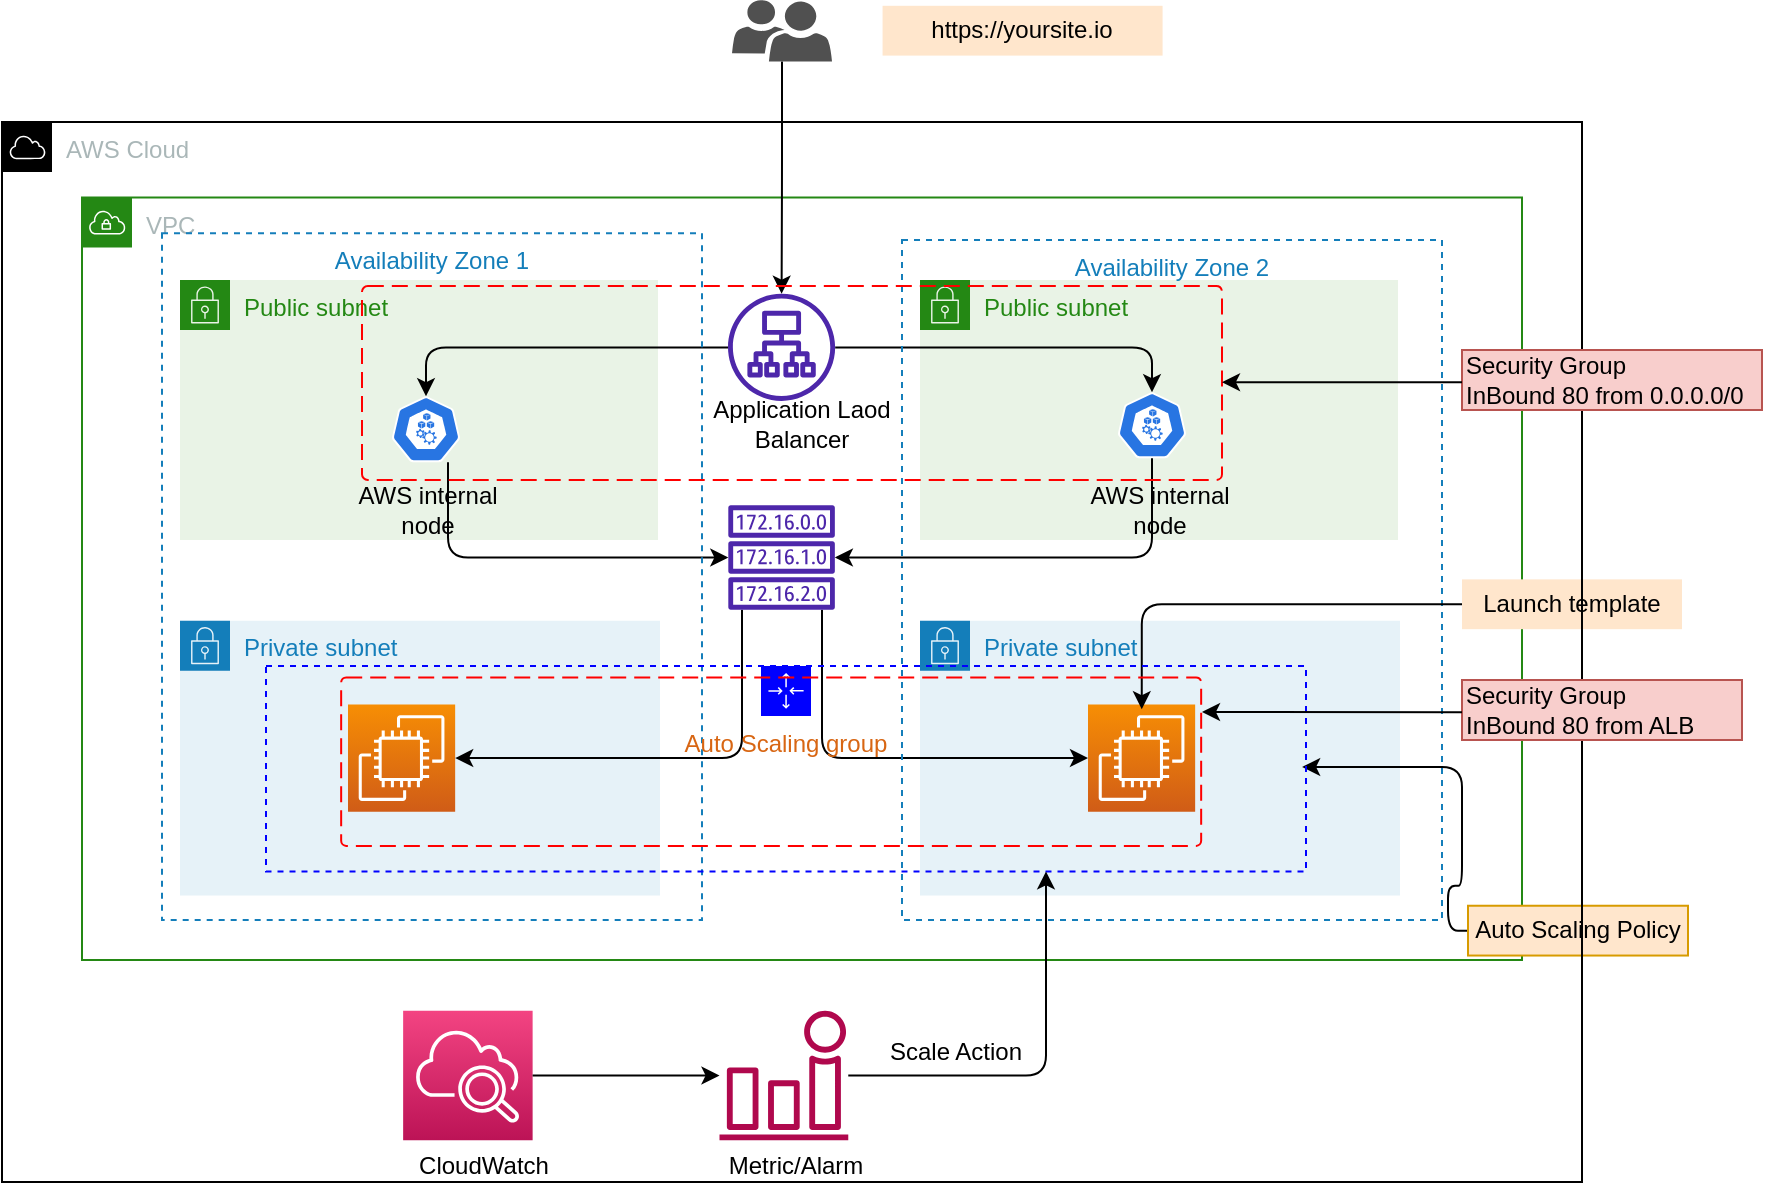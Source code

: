 <mxfile>
    <diagram id="3yhMaOZ3l9cQXvcONKa9" name="Page-1">
        <mxGraphModel dx="1155" dy="1448" grid="1" gridSize="10" guides="1" tooltips="1" connect="1" arrows="1" fold="1" page="1" pageScale="1" pageWidth="1100" pageHeight="850" math="0" shadow="0">
            <root>
                <mxCell id="0"/>
                <mxCell id="1" parent="0"/>
                <mxCell id="43" value="" style="group" parent="1" vertex="1" connectable="0">
                    <mxGeometry x="80.0" y="-390" width="880" height="595.04" as="geometry"/>
                </mxCell>
                <mxCell id="44" value="VPC" style="points=[[0,0],[0.25,0],[0.5,0],[0.75,0],[1,0],[1,0.25],[1,0.5],[1,0.75],[1,1],[0.75,1],[0.5,1],[0.25,1],[0,1],[0,0.75],[0,0.5],[0,0.25]];outlineConnect=0;gradientColor=none;html=1;whiteSpace=wrap;fontSize=12;fontStyle=0;container=0;pointerEvents=0;collapsible=0;recursiveResize=0;shape=mxgraph.aws4.group;grIcon=mxgraph.aws4.group_vpc;strokeColor=#248814;fillColor=none;verticalAlign=top;align=left;spacingLeft=30;fontColor=#AAB7B8;dashed=0;" parent="43" vertex="1">
                    <mxGeometry x="40.0" y="98.77" width="720" height="381.23" as="geometry"/>
                </mxCell>
                <mxCell id="45" value="Public subnet" style="points=[[0,0],[0.25,0],[0.5,0],[0.75,0],[1,0],[1,0.25],[1,0.5],[1,0.75],[1,1],[0.75,1],[0.5,1],[0.25,1],[0,1],[0,0.75],[0,0.5],[0,0.25]];outlineConnect=0;gradientColor=none;html=1;whiteSpace=wrap;fontSize=12;fontStyle=0;container=1;pointerEvents=0;collapsible=0;recursiveResize=0;shape=mxgraph.aws4.group;grIcon=mxgraph.aws4.group_security_group;grStroke=0;strokeColor=#248814;fillColor=#E9F3E6;verticalAlign=top;align=left;spacingLeft=30;fontColor=#248814;dashed=0;" parent="43" vertex="1">
                    <mxGeometry x="89.0" y="139.99" width="239" height="130.01" as="geometry"/>
                </mxCell>
                <mxCell id="46" value="" style="sketch=0;html=1;dashed=0;whitespace=wrap;fillColor=#2875E2;strokeColor=#ffffff;points=[[0.005,0.63,0],[0.1,0.2,0],[0.9,0.2,0],[0.5,0,0],[0.995,0.63,0],[0.72,0.99,0],[0.5,1,0],[0.28,0.99,0]];shape=mxgraph.kubernetes.icon;prIcon=node" parent="45" vertex="1">
                    <mxGeometry x="98" y="58.128" width="50" height="32.973" as="geometry"/>
                </mxCell>
                <mxCell id="47" value="AWS internal&lt;br&gt;node" style="text;html=1;strokeColor=none;fillColor=none;align=center;verticalAlign=middle;whiteSpace=wrap;rounded=0;" parent="45" vertex="1">
                    <mxGeometry x="54" y="105.1" width="140" height="20.608" as="geometry"/>
                </mxCell>
                <mxCell id="48" value="Private subnet" style="points=[[0,0],[0.25,0],[0.5,0],[0.75,0],[1,0],[1,0.25],[1,0.5],[1,0.75],[1,1],[0.75,1],[0.5,1],[0.25,1],[0,1],[0,0.75],[0,0.5],[0,0.25]];outlineConnect=0;gradientColor=none;html=1;whiteSpace=wrap;fontSize=12;fontStyle=0;container=1;pointerEvents=0;collapsible=0;recursiveResize=0;shape=mxgraph.aws4.group;grIcon=mxgraph.aws4.group_security_group;grStroke=0;strokeColor=#147EBA;fillColor=#E6F2F8;verticalAlign=top;align=left;spacingLeft=30;fontColor=#147EBA;dashed=0;" parent="43" vertex="1">
                    <mxGeometry x="89.0" y="310.331" width="240" height="137.386" as="geometry"/>
                </mxCell>
                <mxCell id="49" value="" style="sketch=0;points=[[0,0,0],[0.25,0,0],[0.5,0,0],[0.75,0,0],[1,0,0],[0,1,0],[0.25,1,0],[0.5,1,0],[0.75,1,0],[1,1,0],[0,0.25,0],[0,0.5,0],[0,0.75,0],[1,0.25,0],[1,0.5,0],[1,0.75,0]];outlineConnect=0;fontColor=#232F3E;gradientColor=#F78E04;gradientDirection=north;fillColor=#D05C17;strokeColor=#ffffff;dashed=0;verticalLabelPosition=bottom;verticalAlign=top;align=center;html=1;fontSize=12;fontStyle=0;aspect=fixed;shape=mxgraph.aws4.resourceIcon;resIcon=mxgraph.aws4.ec2;" parent="48" vertex="1">
                    <mxGeometry x="84" y="41.903" width="53.58" height="53.58" as="geometry"/>
                </mxCell>
                <mxCell id="50" value="Public subnet" style="points=[[0,0],[0.25,0],[0.5,0],[0.75,0],[1,0],[1,0.25],[1,0.5],[1,0.75],[1,1],[0.75,1],[0.5,1],[0.25,1],[0,1],[0,0.75],[0,0.5],[0,0.25]];outlineConnect=0;gradientColor=none;html=1;whiteSpace=wrap;fontSize=12;fontStyle=0;container=1;pointerEvents=0;collapsible=0;recursiveResize=0;shape=mxgraph.aws4.group;grIcon=mxgraph.aws4.group_security_group;grStroke=0;strokeColor=#248814;fillColor=#E9F3E6;verticalAlign=top;align=left;spacingLeft=30;fontColor=#248814;dashed=0;" parent="43" vertex="1">
                    <mxGeometry x="459" y="139.99" width="239" height="130.01" as="geometry"/>
                </mxCell>
                <mxCell id="51" value="" style="sketch=0;html=1;dashed=0;whitespace=wrap;fillColor=#2875E2;strokeColor=#ffffff;points=[[0.005,0.63,0],[0.1,0.2,0],[0.9,0.2,0],[0.5,0,0],[0.995,0.63,0],[0.72,0.99,0],[0.5,1,0],[0.28,0.99,0]];shape=mxgraph.kubernetes.icon;prIcon=node" parent="50" vertex="1">
                    <mxGeometry x="91" y="56.128" width="50" height="32.973" as="geometry"/>
                </mxCell>
                <mxCell id="52" value="AWS internal&lt;br&gt;node" style="text;html=1;strokeColor=none;fillColor=none;align=center;verticalAlign=middle;whiteSpace=wrap;rounded=0;" parent="50" vertex="1">
                    <mxGeometry x="50" y="105.1" width="140" height="20.608" as="geometry"/>
                </mxCell>
                <mxCell id="53" value="Private subnet" style="points=[[0,0],[0.25,0],[0.5,0],[0.75,0],[1,0],[1,0.25],[1,0.5],[1,0.75],[1,1],[0.75,1],[0.5,1],[0.25,1],[0,1],[0,0.75],[0,0.5],[0,0.25]];outlineConnect=0;gradientColor=none;html=1;whiteSpace=wrap;fontSize=12;fontStyle=0;container=1;pointerEvents=0;collapsible=0;recursiveResize=0;shape=mxgraph.aws4.group;grIcon=mxgraph.aws4.group_security_group;grStroke=0;strokeColor=#147EBA;fillColor=#E6F2F8;verticalAlign=top;align=left;spacingLeft=30;fontColor=#147EBA;dashed=0;" parent="43" vertex="1">
                    <mxGeometry x="459" y="310.331" width="240" height="137.386" as="geometry"/>
                </mxCell>
                <mxCell id="54" value="" style="sketch=0;points=[[0,0,0],[0.25,0,0],[0.5,0,0],[0.75,0,0],[1,0,0],[0,1,0],[0.25,1,0],[0.5,1,0],[0.75,1,0],[1,1,0],[0,0.25,0],[0,0.5,0],[0,0.75,0],[1,0.25,0],[1,0.5,0],[1,0.75,0]];outlineConnect=0;fontColor=#232F3E;gradientColor=#F78E04;gradientDirection=north;fillColor=#D05C17;strokeColor=#ffffff;dashed=0;verticalLabelPosition=bottom;verticalAlign=top;align=center;html=1;fontSize=12;fontStyle=0;aspect=fixed;shape=mxgraph.aws4.resourceIcon;resIcon=mxgraph.aws4.ec2;" parent="53" vertex="1">
                    <mxGeometry x="84" y="41.903" width="53.58" height="53.58" as="geometry"/>
                </mxCell>
                <mxCell id="55" style="edgeStyle=orthogonalEdgeStyle;html=1;entryX=0.5;entryY=0;entryDx=0;entryDy=0;entryPerimeter=0;" parent="43" source="57" target="46" edge="1">
                    <mxGeometry relative="1" as="geometry"/>
                </mxCell>
                <mxCell id="56" style="edgeStyle=orthogonalEdgeStyle;html=1;entryX=0.5;entryY=0;entryDx=0;entryDy=0;entryPerimeter=0;" parent="43" source="57" target="51" edge="1">
                    <mxGeometry relative="1" as="geometry"/>
                </mxCell>
                <mxCell id="57" value="" style="sketch=0;outlineConnect=0;fontColor=#232F3E;gradientColor=none;fillColor=#4D27AA;strokeColor=none;dashed=0;verticalLabelPosition=bottom;verticalAlign=top;align=center;html=1;fontSize=12;fontStyle=0;aspect=fixed;pointerEvents=1;shape=mxgraph.aws4.application_load_balancer;" parent="43" vertex="1">
                    <mxGeometry x="363" y="146.86" width="53.58" height="53.58" as="geometry"/>
                </mxCell>
                <mxCell id="58" style="edgeStyle=orthogonalEdgeStyle;html=1;entryX=1;entryY=0.5;entryDx=0;entryDy=0;entryPerimeter=0;" parent="43" source="60" target="49" edge="1">
                    <mxGeometry relative="1" as="geometry">
                        <Array as="points">
                            <mxPoint x="370" y="379"/>
                        </Array>
                        <mxPoint x="380" y="282.853" as="sourcePoint"/>
                    </mxGeometry>
                </mxCell>
                <mxCell id="59" style="edgeStyle=orthogonalEdgeStyle;html=1;entryX=0;entryY=0.5;entryDx=0;entryDy=0;entryPerimeter=0;" parent="43" source="60" target="54" edge="1">
                    <mxGeometry relative="1" as="geometry">
                        <Array as="points">
                            <mxPoint x="410" y="379"/>
                        </Array>
                        <mxPoint x="410" y="282.853" as="sourcePoint"/>
                    </mxGeometry>
                </mxCell>
                <mxCell id="60" value="" style="sketch=0;outlineConnect=0;fontColor=#232F3E;gradientColor=none;fillColor=#4D27AA;strokeColor=none;dashed=0;verticalLabelPosition=bottom;verticalAlign=top;align=center;html=1;fontSize=12;fontStyle=0;aspect=fixed;pointerEvents=1;shape=mxgraph.aws4.route_table;" parent="43" vertex="1">
                    <mxGeometry x="363" y="252.647" width="53.58" height="52.207" as="geometry"/>
                </mxCell>
                <mxCell id="61" style="edgeStyle=orthogonalEdgeStyle;html=1;" parent="43" source="46" target="60" edge="1">
                    <mxGeometry relative="1" as="geometry">
                        <Array as="points">
                            <mxPoint x="223" y="278.75"/>
                        </Array>
                    </mxGeometry>
                </mxCell>
                <mxCell id="62" style="edgeStyle=orthogonalEdgeStyle;html=1;" parent="43" source="51" target="60" edge="1">
                    <mxGeometry relative="1" as="geometry">
                        <Array as="points">
                            <mxPoint x="575" y="278.75"/>
                        </Array>
                    </mxGeometry>
                </mxCell>
                <mxCell id="63" value="Application Laod Balancer" style="text;html=1;strokeColor=none;fillColor=none;align=center;verticalAlign=middle;whiteSpace=wrap;rounded=0;" parent="43" vertex="1">
                    <mxGeometry x="330" y="201.814" width="140" height="20.608" as="geometry"/>
                </mxCell>
                <mxCell id="64" style="edgeStyle=orthogonalEdgeStyle;html=1;" parent="43" source="65" target="57" edge="1">
                    <mxGeometry relative="1" as="geometry"/>
                </mxCell>
                <mxCell id="65" value="" style="sketch=0;pointerEvents=1;shadow=0;dashed=0;html=1;strokeColor=none;labelPosition=center;verticalLabelPosition=bottom;verticalAlign=top;align=center;fillColor=#505050;shape=mxgraph.mscae.intune.user_group" parent="43" vertex="1">
                    <mxGeometry x="365" width="50" height="30.711" as="geometry"/>
                </mxCell>
                <mxCell id="66" value="Availability Zone 2" style="fillColor=none;strokeColor=#147EBA;dashed=1;verticalAlign=top;fontStyle=0;fontColor=#147EBA;" parent="43" vertex="1">
                    <mxGeometry x="450" y="120" width="270" height="340" as="geometry"/>
                </mxCell>
                <mxCell id="67" value="Availability Zone 1" style="fillColor=none;strokeColor=#147EBA;dashed=1;verticalAlign=top;fontStyle=0;fontColor=#147EBA;" parent="43" vertex="1">
                    <mxGeometry x="80.0" y="116.66" width="270" height="343.34" as="geometry"/>
                </mxCell>
                <mxCell id="68" value="https://yoursite.io" style="text;html=1;strokeColor=none;fillColor=#FFE6CC;align=center;verticalAlign=middle;whiteSpace=wrap;rounded=0;" parent="43" vertex="1">
                    <mxGeometry x="440.29" y="2.905" width="140" height="24.901" as="geometry"/>
                </mxCell>
                <mxCell id="69" style="edgeStyle=orthogonalEdgeStyle;html=1;entryX=0.444;entryY=0.69;entryDx=0;entryDy=0;entryPerimeter=0;" parent="43" source="70" target="66" edge="1">
                    <mxGeometry relative="1" as="geometry">
                        <Array as="points">
                            <mxPoint x="570" y="302.134"/>
                        </Array>
                    </mxGeometry>
                </mxCell>
                <mxCell id="70" value="Launch template" style="text;html=1;strokeColor=none;fillColor=#FFE6CC;align=center;verticalAlign=middle;whiteSpace=wrap;rounded=0;" parent="43" vertex="1">
                    <mxGeometry x="730" y="289.684" width="110" height="24.901" as="geometry"/>
                </mxCell>
                <mxCell id="71" style="edgeStyle=orthogonalEdgeStyle;html=1;entryX=0.741;entryY=0.775;entryDx=0;entryDy=0;entryPerimeter=0;" parent="43" source="72" target="66" edge="1">
                    <mxGeometry relative="1" as="geometry"/>
                </mxCell>
                <mxCell id="72" value="Auto Scaling Policy" style="text;html=1;strokeColor=#d79b00;fillColor=#ffe6cc;align=center;verticalAlign=middle;whiteSpace=wrap;rounded=0;" parent="43" vertex="1">
                    <mxGeometry x="733" y="452.87" width="110" height="24.901" as="geometry"/>
                </mxCell>
                <mxCell id="73" value="" style="sketch=0;points=[[0,0,0],[0.25,0,0],[0.5,0,0],[0.75,0,0],[1,0,0],[0,1,0],[0.25,1,0],[0.5,1,0],[0.75,1,0],[1,1,0],[0,0.25,0],[0,0.5,0],[0,0.75,0],[1,0.25,0],[1,0.5,0],[1,0.75,0]];points=[[0,0,0],[0.25,0,0],[0.5,0,0],[0.75,0,0],[1,0,0],[0,1,0],[0.25,1,0],[0.5,1,0],[0.75,1,0],[1,1,0],[0,0.25,0],[0,0.5,0],[0,0.75,0],[1,0.25,0],[1,0.5,0],[1,0.75,0]];outlineConnect=0;fontColor=#232F3E;gradientColor=#F34482;gradientDirection=north;fillColor=#BC1356;strokeColor=#ffffff;dashed=0;verticalLabelPosition=bottom;verticalAlign=top;align=center;html=1;fontSize=12;fontStyle=0;aspect=fixed;shape=mxgraph.aws4.resourceIcon;resIcon=mxgraph.aws4.cloudwatch_2;" parent="43" vertex="1">
                    <mxGeometry x="200.57" y="505.395" width="64.743" height="64.743" as="geometry"/>
                </mxCell>
                <mxCell id="74" value="CloudWatch" style="text;html=1;strokeColor=none;fillColor=none;align=center;verticalAlign=middle;whiteSpace=wrap;rounded=0;" parent="43" vertex="1">
                    <mxGeometry x="200.86" y="570.138" width="80" height="24.901" as="geometry"/>
                </mxCell>
                <mxCell id="75" value="" style="sketch=0;outlineConnect=0;fontColor=#232F3E;gradientColor=none;fillColor=#B0084D;strokeColor=none;dashed=0;verticalLabelPosition=bottom;verticalAlign=top;align=center;html=1;fontSize=12;fontStyle=0;aspect=fixed;pointerEvents=1;shape=mxgraph.aws4.alarm;" parent="43" vertex="1">
                    <mxGeometry x="358.57" y="505.395" width="64.743" height="64.743" as="geometry"/>
                </mxCell>
                <mxCell id="76" style="edgeStyle=orthogonalEdgeStyle;html=1;" parent="43" source="73" target="75" edge="1">
                    <mxGeometry relative="1" as="geometry"/>
                </mxCell>
                <mxCell id="77" value="Metric/Alarm" style="text;html=1;strokeColor=none;fillColor=none;align=center;verticalAlign=middle;whiteSpace=wrap;rounded=0;" parent="43" vertex="1">
                    <mxGeometry x="356.57" y="570.138" width="80" height="24.901" as="geometry"/>
                </mxCell>
                <mxCell id="78" value="Scale Action" style="text;html=1;strokeColor=none;fillColor=none;align=center;verticalAlign=middle;whiteSpace=wrap;rounded=0;" parent="43" vertex="1">
                    <mxGeometry x="436.57" y="513.696" width="80" height="24.901" as="geometry"/>
                </mxCell>
                <mxCell id="79" value="" style="rounded=1;arcSize=3;dashed=1;strokeColor=#ff0000;fillColor=none;gradientColor=none;dashPattern=8 4;strokeWidth=1;" parent="43" vertex="1">
                    <mxGeometry x="180" y="143" width="430" height="97" as="geometry"/>
                </mxCell>
                <mxCell id="80" value="Auto Scaling group" style="points=[[0,0],[0.25,0],[0.5,0],[0.75,0],[1,0],[1,0.25],[1,0.5],[1,0.75],[1,1],[0.75,1],[0.5,1],[0.25,1],[0,1],[0,0.75],[0,0.5],[0,0.25]];outlineConnect=0;gradientColor=none;html=1;whiteSpace=wrap;fontSize=12;fontStyle=0;container=1;pointerEvents=0;collapsible=0;recursiveResize=0;shape=mxgraph.aws4.groupCenter;grIcon=mxgraph.aws4.group_auto_scaling_group;grStroke=1;strokeColor=#0000FF;fillColor=none;verticalAlign=top;align=center;fontColor=#D86613;dashed=1;spacingTop=25;strokeWidth=1;" parent="43" vertex="1">
                    <mxGeometry x="132" y="332.941" width="520" height="102.751" as="geometry"/>
                </mxCell>
                <mxCell id="81" value="" style="rounded=1;arcSize=3;dashed=1;strokeColor=#ff0000;fillColor=none;gradientColor=none;dashPattern=8 4;strokeWidth=1;" parent="80" vertex="1">
                    <mxGeometry x="37.58" y="5.75" width="430" height="84.25" as="geometry"/>
                </mxCell>
                <mxCell id="82" style="edgeStyle=orthogonalEdgeStyle;html=1;entryX=0.75;entryY=1;entryDx=0;entryDy=0;" parent="43" source="75" target="80" edge="1">
                    <mxGeometry relative="1" as="geometry">
                        <mxPoint x="560" y="455.692" as="targetPoint"/>
                        <Array as="points">
                            <mxPoint x="522" y="538"/>
                        </Array>
                    </mxGeometry>
                </mxCell>
                <mxCell id="83" value="AWS Cloud" style="sketch=0;outlineConnect=0;gradientColor=none;html=1;whiteSpace=wrap;fontSize=12;fontStyle=0;shape=mxgraph.aws4.group;grIcon=mxgraph.aws4.group_aws_cloud;strokeColor=#000000;fillColor=none;verticalAlign=top;align=left;spacingLeft=30;fontColor=#AAB7B8;dashed=0;" parent="43" vertex="1">
                    <mxGeometry y="61" width="790" height="530" as="geometry"/>
                </mxCell>
                <mxCell id="84" value="Security Group&lt;br&gt;InBound 80 from 0.0.0.0/0" style="text;html=1;strokeColor=#b85450;fillColor=#f8cecc;align=left;verticalAlign=middle;whiteSpace=wrap;rounded=0;" parent="43" vertex="1">
                    <mxGeometry x="730" y="175" width="150" height="30" as="geometry"/>
                </mxCell>
                <mxCell id="85" value="" style="endArrow=classic;html=1;rounded=0;" parent="43" edge="1">
                    <mxGeometry width="50" height="50" relative="1" as="geometry">
                        <mxPoint x="730" y="191.08" as="sourcePoint"/>
                        <mxPoint x="610" y="191.08" as="targetPoint"/>
                    </mxGeometry>
                </mxCell>
                <mxCell id="86" value="Security Group&lt;br&gt;InBound 80 from ALB" style="text;html=1;strokeColor=#b85450;fillColor=#f8cecc;align=left;verticalAlign=middle;whiteSpace=wrap;rounded=0;" parent="43" vertex="1">
                    <mxGeometry x="730" y="340" width="140" height="30" as="geometry"/>
                </mxCell>
                <mxCell id="87" value="" style="endArrow=classic;html=1;rounded=0;" parent="43" edge="1">
                    <mxGeometry width="50" height="50" relative="1" as="geometry">
                        <mxPoint x="730" y="356.08" as="sourcePoint"/>
                        <mxPoint x="600" y="356" as="targetPoint"/>
                    </mxGeometry>
                </mxCell>
            </root>
        </mxGraphModel>
    </diagram>
    <diagram id="pEKF9M2n2mNm79YNVRQX" name="Page-2">
        <mxGraphModel dx="1444" dy="748" grid="1" gridSize="10" guides="1" tooltips="1" connect="1" arrows="1" fold="1" page="1" pageScale="1" pageWidth="1100" pageHeight="850" math="0" shadow="0">
            <root>
                <mxCell id="0"/>
                <mxCell id="1" parent="0"/>
                <mxCell id="8mb82FppSflPmRdexe5n-42" value="" style="group" vertex="1" connectable="0" parent="1">
                    <mxGeometry x="80" y="70" width="1010" height="600" as="geometry"/>
                </mxCell>
                <mxCell id="8mb82FppSflPmRdexe5n-2" value="Private subnet" style="points=[[0,0],[0.25,0],[0.5,0],[0.75,0],[1,0],[1,0.25],[1,0.5],[1,0.75],[1,1],[0.75,1],[0.5,1],[0.25,1],[0,1],[0,0.75],[0,0.5],[0,0.25]];outlineConnect=0;gradientColor=none;html=1;whiteSpace=wrap;fontSize=12;fontStyle=0;container=1;pointerEvents=0;collapsible=0;recursiveResize=0;shape=mxgraph.aws4.group;grIcon=mxgraph.aws4.group_security_group;grStroke=0;strokeColor=#147EBA;fillColor=#E6F2F8;verticalAlign=top;align=left;spacingLeft=30;fontColor=#147EBA;dashed=0;" vertex="1" parent="8mb82FppSflPmRdexe5n-42">
                    <mxGeometry x="496" y="70" width="200" height="160" as="geometry"/>
                </mxCell>
                <mxCell id="8mb82FppSflPmRdexe5n-1" value="" style="sketch=0;points=[[0,0,0],[0.25,0,0],[0.5,0,0],[0.75,0,0],[1,0,0],[0,1,0],[0.25,1,0],[0.5,1,0],[0.75,1,0],[1,1,0],[0,0.25,0],[0,0.5,0],[0,0.75,0],[1,0.25,0],[1,0.5,0],[1,0.75,0]];outlineConnect=0;fontColor=#232F3E;gradientColor=#F78E04;gradientDirection=north;fillColor=#D05C17;strokeColor=#ffffff;dashed=0;verticalLabelPosition=bottom;verticalAlign=top;align=center;html=1;fontSize=12;fontStyle=0;aspect=fixed;shape=mxgraph.aws4.resourceIcon;resIcon=mxgraph.aws4.ec2;" vertex="1" parent="8mb82FppSflPmRdexe5n-2">
                    <mxGeometry x="70" y="50" width="60" height="60" as="geometry"/>
                </mxCell>
                <mxCell id="8mb82FppSflPmRdexe5n-5" value="Private subnet" style="points=[[0,0],[0.25,0],[0.5,0],[0.75,0],[1,0],[1,0.25],[1,0.5],[1,0.75],[1,1],[0.75,1],[0.5,1],[0.25,1],[0,1],[0,0.75],[0,0.5],[0,0.25]];outlineConnect=0;gradientColor=none;html=1;whiteSpace=wrap;fontSize=12;fontStyle=0;container=1;pointerEvents=0;collapsible=0;recursiveResize=0;shape=mxgraph.aws4.group;grIcon=mxgraph.aws4.group_security_group;grStroke=0;strokeColor=#147EBA;fillColor=#E6F2F8;verticalAlign=top;align=left;spacingLeft=30;fontColor=#147EBA;dashed=0;" vertex="1" parent="8mb82FppSflPmRdexe5n-42">
                    <mxGeometry x="736" y="70" width="200" height="160" as="geometry"/>
                </mxCell>
                <mxCell id="8mb82FppSflPmRdexe5n-7" value="" style="sketch=0;outlineConnect=0;fontColor=#232F3E;gradientColor=none;fillColor=#2E27AD;strokeColor=none;dashed=0;verticalLabelPosition=bottom;verticalAlign=top;align=center;html=1;fontSize=12;fontStyle=0;aspect=fixed;pointerEvents=1;shape=mxgraph.aws4.aurora_instance;" vertex="1" parent="8mb82FppSflPmRdexe5n-5">
                    <mxGeometry x="70" y="50" width="60" height="60" as="geometry"/>
                </mxCell>
                <mxCell id="8mb82FppSflPmRdexe5n-8" value="Public subnet" style="points=[[0,0],[0.25,0],[0.5,0],[0.75,0],[1,0],[1,0.25],[1,0.5],[1,0.75],[1,1],[0.75,1],[0.5,1],[0.25,1],[0,1],[0,0.75],[0,0.5],[0,0.25]];outlineConnect=0;gradientColor=none;html=1;whiteSpace=wrap;fontSize=12;fontStyle=0;container=1;pointerEvents=0;collapsible=0;recursiveResize=0;shape=mxgraph.aws4.group;grIcon=mxgraph.aws4.group_security_group;grStroke=0;strokeColor=#248814;fillColor=#E9F3E6;verticalAlign=top;align=left;spacingLeft=30;fontColor=#248814;dashed=0;" vertex="1" parent="8mb82FppSflPmRdexe5n-42">
                    <mxGeometry x="256" y="70" width="200" height="160" as="geometry"/>
                </mxCell>
                <mxCell id="8mb82FppSflPmRdexe5n-11" value="" style="outlineConnect=0;dashed=0;verticalLabelPosition=bottom;verticalAlign=top;align=center;html=1;shape=mxgraph.aws3.vpc_nat_gateway;fillColor=#F58536;gradientColor=none;" vertex="1" parent="8mb82FppSflPmRdexe5n-8">
                    <mxGeometry x="66" y="44" width="69" height="72" as="geometry"/>
                </mxCell>
                <mxCell id="8mb82FppSflPmRdexe5n-31" style="edgeStyle=orthogonalEdgeStyle;html=1;entryX=0.5;entryY=0.682;entryDx=0;entryDy=0;entryPerimeter=0;exitX=0.855;exitY=0.145;exitDx=0;exitDy=0;exitPerimeter=0;strokeWidth=2;strokeColor=#3333FF;" edge="1" parent="8mb82FppSflPmRdexe5n-42" source="8mb82FppSflPmRdexe5n-10">
                    <mxGeometry relative="1" as="geometry">
                        <mxPoint x="596" y="180.04" as="targetPoint"/>
                        <Array as="points">
                            <mxPoint x="596" y="275"/>
                        </Array>
                    </mxGeometry>
                </mxCell>
                <mxCell id="8mb82FppSflPmRdexe5n-10" value="" style="outlineConnect=0;dashed=0;verticalLabelPosition=bottom;verticalAlign=top;align=center;html=1;shape=mxgraph.aws3.application_load_balancer;fillColor=#F58534;gradientColor=none;" vertex="1" parent="8mb82FppSflPmRdexe5n-42">
                    <mxGeometry x="321.5" y="265" width="69" height="72" as="geometry"/>
                </mxCell>
                <mxCell id="8mb82FppSflPmRdexe5n-13" value="Private subnet" style="points=[[0,0],[0.25,0],[0.5,0],[0.75,0],[1,0],[1,0.25],[1,0.5],[1,0.75],[1,1],[0.75,1],[0.5,1],[0.25,1],[0,1],[0,0.75],[0,0.5],[0,0.25]];outlineConnect=0;gradientColor=none;html=1;whiteSpace=wrap;fontSize=12;fontStyle=0;container=1;pointerEvents=0;collapsible=0;recursiveResize=0;shape=mxgraph.aws4.group;grIcon=mxgraph.aws4.group_security_group;grStroke=0;strokeColor=#147EBA;fillColor=#E6F2F8;verticalAlign=top;align=left;spacingLeft=30;fontColor=#147EBA;dashed=0;" vertex="1" parent="8mb82FppSflPmRdexe5n-42">
                    <mxGeometry x="496" y="381" width="200" height="160" as="geometry"/>
                </mxCell>
                <mxCell id="8mb82FppSflPmRdexe5n-14" value="" style="sketch=0;points=[[0,0,0],[0.25,0,0],[0.5,0,0],[0.75,0,0],[1,0,0],[0,1,0],[0.25,1,0],[0.5,1,0],[0.75,1,0],[1,1,0],[0,0.25,0],[0,0.5,0],[0,0.75,0],[1,0.25,0],[1,0.5,0],[1,0.75,0]];outlineConnect=0;fontColor=#232F3E;gradientColor=#F78E04;gradientDirection=north;fillColor=#D05C17;strokeColor=#ffffff;dashed=0;verticalLabelPosition=bottom;verticalAlign=top;align=center;html=1;fontSize=12;fontStyle=0;aspect=fixed;shape=mxgraph.aws4.resourceIcon;resIcon=mxgraph.aws4.ec2;" vertex="1" parent="8mb82FppSflPmRdexe5n-13">
                    <mxGeometry x="70" y="50" width="60" height="60" as="geometry"/>
                </mxCell>
                <mxCell id="8mb82FppSflPmRdexe5n-15" value="Private subnet" style="points=[[0,0],[0.25,0],[0.5,0],[0.75,0],[1,0],[1,0.25],[1,0.5],[1,0.75],[1,1],[0.75,1],[0.5,1],[0.25,1],[0,1],[0,0.75],[0,0.5],[0,0.25]];outlineConnect=0;gradientColor=none;html=1;whiteSpace=wrap;fontSize=12;fontStyle=0;container=1;pointerEvents=0;collapsible=0;recursiveResize=0;shape=mxgraph.aws4.group;grIcon=mxgraph.aws4.group_security_group;grStroke=0;strokeColor=#147EBA;fillColor=#E6F2F8;verticalAlign=top;align=left;spacingLeft=30;fontColor=#147EBA;dashed=0;" vertex="1" parent="8mb82FppSflPmRdexe5n-42">
                    <mxGeometry x="736" y="381" width="200" height="160" as="geometry"/>
                </mxCell>
                <mxCell id="8mb82FppSflPmRdexe5n-16" value="" style="sketch=0;outlineConnect=0;fontColor=#232F3E;gradientColor=none;fillColor=#2E27AD;strokeColor=none;dashed=0;verticalLabelPosition=bottom;verticalAlign=top;align=center;html=1;fontSize=12;fontStyle=0;aspect=fixed;pointerEvents=1;shape=mxgraph.aws4.aurora_instance;" vertex="1" parent="8mb82FppSflPmRdexe5n-15">
                    <mxGeometry x="70" y="50" width="60" height="60" as="geometry"/>
                </mxCell>
                <mxCell id="8mb82FppSflPmRdexe5n-17" value="Public subnet" style="points=[[0,0],[0.25,0],[0.5,0],[0.75,0],[1,0],[1,0.25],[1,0.5],[1,0.75],[1,1],[0.75,1],[0.5,1],[0.25,1],[0,1],[0,0.75],[0,0.5],[0,0.25]];outlineConnect=0;gradientColor=none;html=1;whiteSpace=wrap;fontSize=12;fontStyle=0;container=1;pointerEvents=0;collapsible=0;recursiveResize=0;shape=mxgraph.aws4.group;grIcon=mxgraph.aws4.group_security_group;grStroke=0;strokeColor=#248814;fillColor=#E9F3E6;verticalAlign=top;align=left;spacingLeft=30;fontColor=#248814;dashed=0;" vertex="1" parent="8mb82FppSflPmRdexe5n-42">
                    <mxGeometry x="256" y="381" width="200" height="160" as="geometry"/>
                </mxCell>
                <mxCell id="8mb82FppSflPmRdexe5n-18" value="" style="outlineConnect=0;dashed=0;verticalLabelPosition=bottom;verticalAlign=top;align=center;html=1;shape=mxgraph.aws3.vpc_nat_gateway;fillColor=#F58536;gradientColor=none;" vertex="1" parent="8mb82FppSflPmRdexe5n-17">
                    <mxGeometry x="66" y="44" width="69" height="72" as="geometry"/>
                </mxCell>
                <mxCell id="8mb82FppSflPmRdexe5n-25" value="VPC" style="points=[[0,0],[0.25,0],[0.5,0],[0.75,0],[1,0],[1,0.25],[1,0.5],[1,0.75],[1,1],[0.75,1],[0.5,1],[0.25,1],[0,1],[0,0.75],[0,0.5],[0,0.25]];outlineConnect=0;gradientColor=none;html=1;whiteSpace=wrap;fontSize=12;fontStyle=0;container=0;pointerEvents=0;collapsible=0;recursiveResize=0;shape=mxgraph.aws4.group;grIcon=mxgraph.aws4.group_vpc;strokeColor=#248814;fillColor=none;verticalAlign=top;align=left;spacingLeft=30;fontColor=#AAB7B8;dashed=0;strokeWidth=2;" vertex="1" parent="8mb82FppSflPmRdexe5n-42">
                    <mxGeometry x="190" width="820" height="600" as="geometry"/>
                </mxCell>
                <mxCell id="8mb82FppSflPmRdexe5n-28" style="edgeStyle=none;html=1;strokeColor=#3333FF;strokeWidth=2;" edge="1" parent="8mb82FppSflPmRdexe5n-42" source="8mb82FppSflPmRdexe5n-26" target="8mb82FppSflPmRdexe5n-10">
                    <mxGeometry relative="1" as="geometry"/>
                </mxCell>
                <mxCell id="8mb82FppSflPmRdexe5n-26" value="User" style="sketch=0;outlineConnect=0;fontColor=#232F3E;gradientColor=none;strokeColor=#232F3E;fillColor=#ffffff;dashed=0;verticalLabelPosition=bottom;verticalAlign=top;align=center;html=1;fontSize=12;fontStyle=0;aspect=fixed;shape=mxgraph.aws4.resourceIcon;resIcon=mxgraph.aws4.user;strokeWidth=2;" vertex="1" parent="8mb82FppSflPmRdexe5n-42">
                    <mxGeometry y="271" width="60" height="60" as="geometry"/>
                </mxCell>
                <mxCell id="8mb82FppSflPmRdexe5n-27" value="" style="outlineConnect=0;dashed=0;verticalLabelPosition=bottom;verticalAlign=top;align=center;html=1;shape=mxgraph.aws3.internet_2;fillColor=#D2D3D3;gradientColor=none;strokeWidth=2;" vertex="1" parent="8mb82FppSflPmRdexe5n-42">
                    <mxGeometry x="80" y="265" width="79.5" height="54" as="geometry"/>
                </mxCell>
                <mxCell id="8mb82FppSflPmRdexe5n-32" style="edgeStyle=orthogonalEdgeStyle;html=1;entryX=0.5;entryY=0.409;entryDx=0;entryDy=0;entryPerimeter=0;exitX=0.855;exitY=0.855;exitDx=0;exitDy=0;exitPerimeter=0;strokeWidth=2;strokeColor=#3333FF;" edge="1" parent="8mb82FppSflPmRdexe5n-42" source="8mb82FppSflPmRdexe5n-10">
                    <mxGeometry relative="1" as="geometry">
                        <mxPoint x="596" y="439.98" as="targetPoint"/>
                        <Array as="points">
                            <mxPoint x="386" y="327"/>
                            <mxPoint x="596" y="327"/>
                        </Array>
                    </mxGeometry>
                </mxCell>
                <mxCell id="8mb82FppSflPmRdexe5n-33" style="edgeStyle=orthogonalEdgeStyle;html=1;strokeColor=#3333FF;strokeWidth=2;" edge="1" parent="8mb82FppSflPmRdexe5n-42" source="8mb82FppSflPmRdexe5n-1" target="8mb82FppSflPmRdexe5n-7">
                    <mxGeometry relative="1" as="geometry"/>
                </mxCell>
                <mxCell id="8mb82FppSflPmRdexe5n-34" style="edgeStyle=orthogonalEdgeStyle;html=1;strokeColor=#3333FF;strokeWidth=2;" edge="1" parent="8mb82FppSflPmRdexe5n-42" source="8mb82FppSflPmRdexe5n-14" target="8mb82FppSflPmRdexe5n-16">
                    <mxGeometry relative="1" as="geometry"/>
                </mxCell>
                <mxCell id="8mb82FppSflPmRdexe5n-23" value="&lt;font style=&quot;font-size: 14px;&quot;&gt;&lt;b&gt;Auto Scaling group&lt;/b&gt;&lt;/font&gt;" style="points=[[0,0],[0.25,0],[0.5,0],[0.75,0],[1,0],[1,0.25],[1,0.5],[1,0.75],[1,1],[0.75,1],[0.5,1],[0.25,1],[0,1],[0,0.75],[0,0.5],[0,0.25]];outlineConnect=0;gradientColor=none;html=1;whiteSpace=wrap;fontSize=12;fontStyle=0;container=1;pointerEvents=0;collapsible=0;recursiveResize=0;shape=mxgraph.aws4.groupCenter;grIcon=mxgraph.aws4.group_auto_scaling_group;grStroke=1;strokeColor=#D86613;fillColor=none;verticalAlign=top;align=center;fontColor=#D86613;dashed=1;spacingTop=25;rotation=-90;strokeWidth=2;" vertex="1" parent="8mb82FppSflPmRdexe5n-42">
                    <mxGeometry x="392.71" y="232.25" width="406.57" height="148.75" as="geometry"/>
                </mxCell>
                <mxCell id="8mb82FppSflPmRdexe5n-24" value="Application &lt;br&gt;Load Balancer" style="text;html=1;strokeColor=none;fillColor=none;align=center;verticalAlign=middle;whiteSpace=wrap;rounded=0;dashed=1;strokeWidth=2;" vertex="1" parent="8mb82FppSflPmRdexe5n-42">
                    <mxGeometry x="406" y="290" width="90" height="30" as="geometry"/>
                </mxCell>
                <mxCell id="8mb82FppSflPmRdexe5n-38" value="Availability zone" style="sketch=0;outlineConnect=0;gradientColor=none;html=1;whiteSpace=wrap;fontSize=12;fontStyle=0;shape=mxgraph.aws4.group;grIcon=mxgraph.aws4.group_availability_zone;strokeColor=#545B64;fillColor=none;verticalAlign=top;align=left;spacingLeft=30;fontColor=#545B64;dashed=1;strokeWidth=2;" vertex="1" parent="8mb82FppSflPmRdexe5n-42">
                    <mxGeometry x="230" y="33" width="740" height="220" as="geometry"/>
                </mxCell>
                <mxCell id="8mb82FppSflPmRdexe5n-39" value="Availability zone" style="sketch=0;outlineConnect=0;gradientColor=none;html=1;whiteSpace=wrap;fontSize=12;fontStyle=0;shape=mxgraph.aws4.group;grIcon=mxgraph.aws4.group_availability_zone;strokeColor=#545B64;fillColor=none;verticalAlign=top;align=left;spacingLeft=30;fontColor=#545B64;dashed=1;strokeWidth=2;" vertex="1" parent="8mb82FppSflPmRdexe5n-42">
                    <mxGeometry x="230" y="351" width="740" height="220" as="geometry"/>
                </mxCell>
                <mxCell id="8mb82FppSflPmRdexe5n-40" value="Primary DB Instance" style="text;html=1;strokeColor=none;fillColor=none;align=center;verticalAlign=middle;whiteSpace=wrap;rounded=0;dashed=1;strokeWidth=2;fontSize=14;" vertex="1" parent="8mb82FppSflPmRdexe5n-42">
                    <mxGeometry x="791" y="190" width="90" height="30" as="geometry"/>
                </mxCell>
                <mxCell id="8mb82FppSflPmRdexe5n-41" value="Replica (Failover Handle)" style="text;html=1;strokeColor=none;fillColor=none;align=center;verticalAlign=middle;whiteSpace=wrap;rounded=0;dashed=1;strokeWidth=2;fontSize=14;" vertex="1" parent="8mb82FppSflPmRdexe5n-42">
                    <mxGeometry x="776.5" y="500" width="119" height="30" as="geometry"/>
                </mxCell>
            </root>
        </mxGraphModel>
    </diagram>
</mxfile>